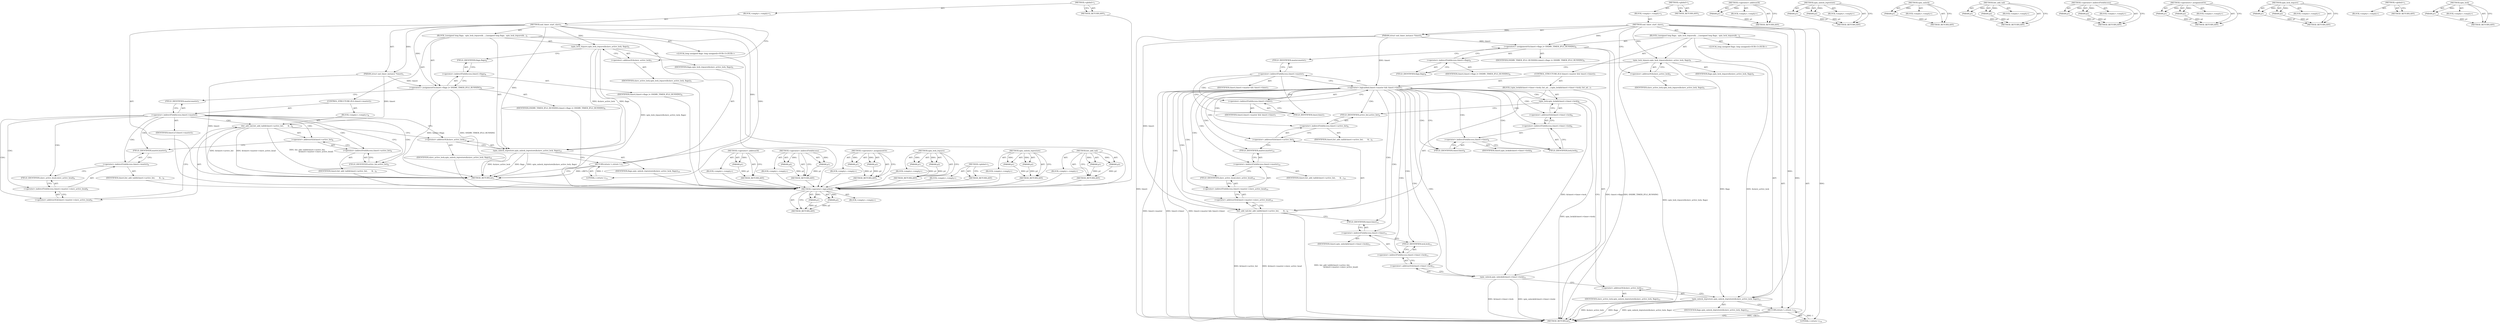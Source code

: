 digraph "spin_lock" {
vulnerable_83 [label=<(METHOD,list_add_tail)>];
vulnerable_84 [label=<(PARAM,p1)>];
vulnerable_85 [label=<(PARAM,p2)>];
vulnerable_86 [label=<(BLOCK,&lt;empty&gt;,&lt;empty&gt;)>];
vulnerable_87 [label=<(METHOD_RETURN,ANY)>];
vulnerable_6 [label=<(METHOD,&lt;global&gt;)<SUB>1</SUB>>];
vulnerable_7 [label=<(BLOCK,&lt;empty&gt;,&lt;empty&gt;)<SUB>1</SUB>>];
vulnerable_8 [label=<(METHOD,snd_timer_start_slave)<SUB>1</SUB>>];
vulnerable_9 [label=<(PARAM,struct snd_timer_instance *timeri)<SUB>1</SUB>>];
vulnerable_10 [label=<(BLOCK,{
	unsigned long flags;
 
 	spin_lock_irqsave(&amp;...,{
	unsigned long flags;
 
 	spin_lock_irqsave(&amp;...)<SUB>2</SUB>>];
vulnerable_11 [label="<(LOCAL,long unsigned flags: long unsigned)<SUB>3</SUB>>"];
vulnerable_12 [label=<(spin_lock_irqsave,spin_lock_irqsave(&amp;slave_active_lock, flags))<SUB>5</SUB>>];
vulnerable_13 [label=<(&lt;operator&gt;.addressOf,&amp;slave_active_lock)<SUB>5</SUB>>];
vulnerable_14 [label=<(IDENTIFIER,slave_active_lock,spin_lock_irqsave(&amp;slave_active_lock, flags))<SUB>5</SUB>>];
vulnerable_15 [label=<(IDENTIFIER,flags,spin_lock_irqsave(&amp;slave_active_lock, flags))<SUB>5</SUB>>];
vulnerable_16 [label=<(&lt;operators&gt;.assignmentOr,timeri-&gt;flags |= SNDRV_TIMER_IFLG_RUNNING)<SUB>6</SUB>>];
vulnerable_17 [label=<(&lt;operator&gt;.indirectFieldAccess,timeri-&gt;flags)<SUB>6</SUB>>];
vulnerable_18 [label=<(IDENTIFIER,timeri,timeri-&gt;flags |= SNDRV_TIMER_IFLG_RUNNING)<SUB>6</SUB>>];
vulnerable_19 [label=<(FIELD_IDENTIFIER,flags,flags)<SUB>6</SUB>>];
vulnerable_20 [label=<(IDENTIFIER,SNDRV_TIMER_IFLG_RUNNING,timeri-&gt;flags |= SNDRV_TIMER_IFLG_RUNNING)<SUB>6</SUB>>];
vulnerable_21 [label=<(CONTROL_STRUCTURE,IF,if (timeri-&gt;master))<SUB>7</SUB>>];
vulnerable_22 [label=<(&lt;operator&gt;.indirectFieldAccess,timeri-&gt;master)<SUB>7</SUB>>];
vulnerable_23 [label=<(IDENTIFIER,timeri,if (timeri-&gt;master))<SUB>7</SUB>>];
vulnerable_24 [label=<(FIELD_IDENTIFIER,master,master)<SUB>7</SUB>>];
vulnerable_25 [label=<(BLOCK,&lt;empty&gt;,&lt;empty&gt;)<SUB>8</SUB>>];
vulnerable_26 [label=<(list_add_tail,list_add_tail(&amp;timeri-&gt;active_list,
 			      &amp;...)<SUB>8</SUB>>];
vulnerable_27 [label=<(&lt;operator&gt;.addressOf,&amp;timeri-&gt;active_list)<SUB>8</SUB>>];
vulnerable_28 [label=<(&lt;operator&gt;.indirectFieldAccess,timeri-&gt;active_list)<SUB>8</SUB>>];
vulnerable_29 [label=<(IDENTIFIER,timeri,list_add_tail(&amp;timeri-&gt;active_list,
 			      &amp;...)<SUB>8</SUB>>];
vulnerable_30 [label=<(FIELD_IDENTIFIER,active_list,active_list)<SUB>8</SUB>>];
vulnerable_31 [label=<(&lt;operator&gt;.addressOf,&amp;timeri-&gt;master-&gt;slave_active_head)<SUB>9</SUB>>];
vulnerable_32 [label=<(&lt;operator&gt;.indirectFieldAccess,timeri-&gt;master-&gt;slave_active_head)<SUB>9</SUB>>];
vulnerable_33 [label=<(&lt;operator&gt;.indirectFieldAccess,timeri-&gt;master)<SUB>9</SUB>>];
vulnerable_34 [label=<(IDENTIFIER,timeri,list_add_tail(&amp;timeri-&gt;active_list,
 			      &amp;...)<SUB>9</SUB>>];
vulnerable_35 [label=<(FIELD_IDENTIFIER,master,master)<SUB>9</SUB>>];
vulnerable_36 [label=<(FIELD_IDENTIFIER,slave_active_head,slave_active_head)<SUB>9</SUB>>];
vulnerable_37 [label=<(spin_unlock_irqrestore,spin_unlock_irqrestore(&amp;slave_active_lock, flags))<SUB>10</SUB>>];
vulnerable_38 [label=<(&lt;operator&gt;.addressOf,&amp;slave_active_lock)<SUB>10</SUB>>];
vulnerable_39 [label=<(IDENTIFIER,slave_active_lock,spin_unlock_irqrestore(&amp;slave_active_lock, flags))<SUB>10</SUB>>];
vulnerable_40 [label=<(IDENTIFIER,flags,spin_unlock_irqrestore(&amp;slave_active_lock, flags))<SUB>10</SUB>>];
vulnerable_41 [label=<(RETURN,return 1;,return 1;)<SUB>11</SUB>>];
vulnerable_42 [label=<(LITERAL,1,return 1;)<SUB>11</SUB>>];
vulnerable_43 [label=<(METHOD_RETURN,int)<SUB>1</SUB>>];
vulnerable_45 [label=<(METHOD_RETURN,ANY)<SUB>1</SUB>>];
vulnerable_69 [label=<(METHOD,&lt;operator&gt;.addressOf)>];
vulnerable_70 [label=<(PARAM,p1)>];
vulnerable_71 [label=<(BLOCK,&lt;empty&gt;,&lt;empty&gt;)>];
vulnerable_72 [label=<(METHOD_RETURN,ANY)>];
vulnerable_78 [label=<(METHOD,&lt;operator&gt;.indirectFieldAccess)>];
vulnerable_79 [label=<(PARAM,p1)>];
vulnerable_80 [label=<(PARAM,p2)>];
vulnerable_81 [label=<(BLOCK,&lt;empty&gt;,&lt;empty&gt;)>];
vulnerable_82 [label=<(METHOD_RETURN,ANY)>];
vulnerable_73 [label=<(METHOD,&lt;operators&gt;.assignmentOr)>];
vulnerable_74 [label=<(PARAM,p1)>];
vulnerable_75 [label=<(PARAM,p2)>];
vulnerable_76 [label=<(BLOCK,&lt;empty&gt;,&lt;empty&gt;)>];
vulnerable_77 [label=<(METHOD_RETURN,ANY)>];
vulnerable_64 [label=<(METHOD,spin_lock_irqsave)>];
vulnerable_65 [label=<(PARAM,p1)>];
vulnerable_66 [label=<(PARAM,p2)>];
vulnerable_67 [label=<(BLOCK,&lt;empty&gt;,&lt;empty&gt;)>];
vulnerable_68 [label=<(METHOD_RETURN,ANY)>];
vulnerable_58 [label=<(METHOD,&lt;global&gt;)<SUB>1</SUB>>];
vulnerable_59 [label=<(BLOCK,&lt;empty&gt;,&lt;empty&gt;)>];
vulnerable_60 [label=<(METHOD_RETURN,ANY)>];
vulnerable_88 [label=<(METHOD,spin_unlock_irqrestore)>];
vulnerable_89 [label=<(PARAM,p1)>];
vulnerable_90 [label=<(PARAM,p2)>];
vulnerable_91 [label=<(BLOCK,&lt;empty&gt;,&lt;empty&gt;)>];
vulnerable_92 [label=<(METHOD_RETURN,ANY)>];
fixed_101 [label=<(METHOD,&lt;operator&gt;.logicalAnd)>];
fixed_102 [label=<(PARAM,p1)>];
fixed_103 [label=<(PARAM,p2)>];
fixed_104 [label=<(BLOCK,&lt;empty&gt;,&lt;empty&gt;)>];
fixed_105 [label=<(METHOD_RETURN,ANY)>];
fixed_6 [label=<(METHOD,&lt;global&gt;)<SUB>1</SUB>>];
fixed_7 [label=<(BLOCK,&lt;empty&gt;,&lt;empty&gt;)<SUB>1</SUB>>];
fixed_8 [label=<(METHOD,snd_timer_start_slave)<SUB>1</SUB>>];
fixed_9 [label=<(PARAM,struct snd_timer_instance *timeri)<SUB>1</SUB>>];
fixed_10 [label=<(BLOCK,{
	unsigned long flags;
 
 	spin_lock_irqsave(&amp;...,{
	unsigned long flags;
 
 	spin_lock_irqsave(&amp;...)<SUB>2</SUB>>];
fixed_11 [label="<(LOCAL,long unsigned flags: long unsigned)<SUB>3</SUB>>"];
fixed_12 [label=<(spin_lock_irqsave,spin_lock_irqsave(&amp;slave_active_lock, flags))<SUB>5</SUB>>];
fixed_13 [label=<(&lt;operator&gt;.addressOf,&amp;slave_active_lock)<SUB>5</SUB>>];
fixed_14 [label=<(IDENTIFIER,slave_active_lock,spin_lock_irqsave(&amp;slave_active_lock, flags))<SUB>5</SUB>>];
fixed_15 [label=<(IDENTIFIER,flags,spin_lock_irqsave(&amp;slave_active_lock, flags))<SUB>5</SUB>>];
fixed_16 [label=<(&lt;operators&gt;.assignmentOr,timeri-&gt;flags |= SNDRV_TIMER_IFLG_RUNNING)<SUB>6</SUB>>];
fixed_17 [label=<(&lt;operator&gt;.indirectFieldAccess,timeri-&gt;flags)<SUB>6</SUB>>];
fixed_18 [label=<(IDENTIFIER,timeri,timeri-&gt;flags |= SNDRV_TIMER_IFLG_RUNNING)<SUB>6</SUB>>];
fixed_19 [label=<(FIELD_IDENTIFIER,flags,flags)<SUB>6</SUB>>];
fixed_20 [label=<(IDENTIFIER,SNDRV_TIMER_IFLG_RUNNING,timeri-&gt;flags |= SNDRV_TIMER_IFLG_RUNNING)<SUB>6</SUB>>];
fixed_21 [label=<(CONTROL_STRUCTURE,IF,if (timeri-&gt;master &amp;&amp; timeri-&gt;timer))<SUB>7</SUB>>];
fixed_22 [label=<(&lt;operator&gt;.logicalAnd,timeri-&gt;master &amp;&amp; timeri-&gt;timer)<SUB>7</SUB>>];
fixed_23 [label=<(&lt;operator&gt;.indirectFieldAccess,timeri-&gt;master)<SUB>7</SUB>>];
fixed_24 [label=<(IDENTIFIER,timeri,timeri-&gt;master &amp;&amp; timeri-&gt;timer)<SUB>7</SUB>>];
fixed_25 [label=<(FIELD_IDENTIFIER,master,master)<SUB>7</SUB>>];
fixed_26 [label=<(&lt;operator&gt;.indirectFieldAccess,timeri-&gt;timer)<SUB>7</SUB>>];
fixed_27 [label=<(IDENTIFIER,timeri,timeri-&gt;master &amp;&amp; timeri-&gt;timer)<SUB>7</SUB>>];
fixed_28 [label=<(FIELD_IDENTIFIER,timer,timer)<SUB>7</SUB>>];
fixed_29 [label=<(BLOCK,{
		spin_lock(&amp;timeri-&gt;timer-&gt;lock);
 		list_ad...,{
		spin_lock(&amp;timeri-&gt;timer-&gt;lock);
 		list_ad...)<SUB>7</SUB>>];
fixed_30 [label=<(spin_lock,spin_lock(&amp;timeri-&gt;timer-&gt;lock))<SUB>8</SUB>>];
fixed_31 [label=<(&lt;operator&gt;.addressOf,&amp;timeri-&gt;timer-&gt;lock)<SUB>8</SUB>>];
fixed_32 [label=<(&lt;operator&gt;.indirectFieldAccess,timeri-&gt;timer-&gt;lock)<SUB>8</SUB>>];
fixed_33 [label=<(&lt;operator&gt;.indirectFieldAccess,timeri-&gt;timer)<SUB>8</SUB>>];
fixed_34 [label=<(IDENTIFIER,timeri,spin_lock(&amp;timeri-&gt;timer-&gt;lock))<SUB>8</SUB>>];
fixed_35 [label=<(FIELD_IDENTIFIER,timer,timer)<SUB>8</SUB>>];
fixed_36 [label=<(FIELD_IDENTIFIER,lock,lock)<SUB>8</SUB>>];
fixed_37 [label=<(list_add_tail,list_add_tail(&amp;timeri-&gt;active_list,
 			      &amp;...)<SUB>9</SUB>>];
fixed_38 [label=<(&lt;operator&gt;.addressOf,&amp;timeri-&gt;active_list)<SUB>9</SUB>>];
fixed_39 [label=<(&lt;operator&gt;.indirectFieldAccess,timeri-&gt;active_list)<SUB>9</SUB>>];
fixed_40 [label=<(IDENTIFIER,timeri,list_add_tail(&amp;timeri-&gt;active_list,
 			      &amp;...)<SUB>9</SUB>>];
fixed_41 [label=<(FIELD_IDENTIFIER,active_list,active_list)<SUB>9</SUB>>];
fixed_42 [label=<(&lt;operator&gt;.addressOf,&amp;timeri-&gt;master-&gt;slave_active_head)<SUB>10</SUB>>];
fixed_43 [label=<(&lt;operator&gt;.indirectFieldAccess,timeri-&gt;master-&gt;slave_active_head)<SUB>10</SUB>>];
fixed_44 [label=<(&lt;operator&gt;.indirectFieldAccess,timeri-&gt;master)<SUB>10</SUB>>];
fixed_45 [label=<(IDENTIFIER,timeri,list_add_tail(&amp;timeri-&gt;active_list,
 			      &amp;...)<SUB>10</SUB>>];
fixed_46 [label=<(FIELD_IDENTIFIER,master,master)<SUB>10</SUB>>];
fixed_47 [label=<(FIELD_IDENTIFIER,slave_active_head,slave_active_head)<SUB>10</SUB>>];
fixed_48 [label=<(spin_unlock,spin_unlock(&amp;timeri-&gt;timer-&gt;lock))<SUB>11</SUB>>];
fixed_49 [label=<(&lt;operator&gt;.addressOf,&amp;timeri-&gt;timer-&gt;lock)<SUB>11</SUB>>];
fixed_50 [label=<(&lt;operator&gt;.indirectFieldAccess,timeri-&gt;timer-&gt;lock)<SUB>11</SUB>>];
fixed_51 [label=<(&lt;operator&gt;.indirectFieldAccess,timeri-&gt;timer)<SUB>11</SUB>>];
fixed_52 [label=<(IDENTIFIER,timeri,spin_unlock(&amp;timeri-&gt;timer-&gt;lock))<SUB>11</SUB>>];
fixed_53 [label=<(FIELD_IDENTIFIER,timer,timer)<SUB>11</SUB>>];
fixed_54 [label=<(FIELD_IDENTIFIER,lock,lock)<SUB>11</SUB>>];
fixed_55 [label=<(spin_unlock_irqrestore,spin_unlock_irqrestore(&amp;slave_active_lock, flags))<SUB>13</SUB>>];
fixed_56 [label=<(&lt;operator&gt;.addressOf,&amp;slave_active_lock)<SUB>13</SUB>>];
fixed_57 [label=<(IDENTIFIER,slave_active_lock,spin_unlock_irqrestore(&amp;slave_active_lock, flags))<SUB>13</SUB>>];
fixed_58 [label=<(IDENTIFIER,flags,spin_unlock_irqrestore(&amp;slave_active_lock, flags))<SUB>13</SUB>>];
fixed_59 [label=<(RETURN,return 1;,return 1;)<SUB>14</SUB>>];
fixed_60 [label=<(LITERAL,1,return 1;)<SUB>14</SUB>>];
fixed_61 [label=<(METHOD_RETURN,int)<SUB>1</SUB>>];
fixed_63 [label=<(METHOD_RETURN,ANY)<SUB>1</SUB>>];
fixed_87 [label=<(METHOD,&lt;operator&gt;.addressOf)>];
fixed_88 [label=<(PARAM,p1)>];
fixed_89 [label=<(BLOCK,&lt;empty&gt;,&lt;empty&gt;)>];
fixed_90 [label=<(METHOD_RETURN,ANY)>];
fixed_119 [label=<(METHOD,spin_unlock_irqrestore)>];
fixed_120 [label=<(PARAM,p1)>];
fixed_121 [label=<(PARAM,p2)>];
fixed_122 [label=<(BLOCK,&lt;empty&gt;,&lt;empty&gt;)>];
fixed_123 [label=<(METHOD_RETURN,ANY)>];
fixed_115 [label=<(METHOD,spin_unlock)>];
fixed_116 [label=<(PARAM,p1)>];
fixed_117 [label=<(BLOCK,&lt;empty&gt;,&lt;empty&gt;)>];
fixed_118 [label=<(METHOD_RETURN,ANY)>];
fixed_110 [label=<(METHOD,list_add_tail)>];
fixed_111 [label=<(PARAM,p1)>];
fixed_112 [label=<(PARAM,p2)>];
fixed_113 [label=<(BLOCK,&lt;empty&gt;,&lt;empty&gt;)>];
fixed_114 [label=<(METHOD_RETURN,ANY)>];
fixed_96 [label=<(METHOD,&lt;operator&gt;.indirectFieldAccess)>];
fixed_97 [label=<(PARAM,p1)>];
fixed_98 [label=<(PARAM,p2)>];
fixed_99 [label=<(BLOCK,&lt;empty&gt;,&lt;empty&gt;)>];
fixed_100 [label=<(METHOD_RETURN,ANY)>];
fixed_91 [label=<(METHOD,&lt;operators&gt;.assignmentOr)>];
fixed_92 [label=<(PARAM,p1)>];
fixed_93 [label=<(PARAM,p2)>];
fixed_94 [label=<(BLOCK,&lt;empty&gt;,&lt;empty&gt;)>];
fixed_95 [label=<(METHOD_RETURN,ANY)>];
fixed_82 [label=<(METHOD,spin_lock_irqsave)>];
fixed_83 [label=<(PARAM,p1)>];
fixed_84 [label=<(PARAM,p2)>];
fixed_85 [label=<(BLOCK,&lt;empty&gt;,&lt;empty&gt;)>];
fixed_86 [label=<(METHOD_RETURN,ANY)>];
fixed_76 [label=<(METHOD,&lt;global&gt;)<SUB>1</SUB>>];
fixed_77 [label=<(BLOCK,&lt;empty&gt;,&lt;empty&gt;)>];
fixed_78 [label=<(METHOD_RETURN,ANY)>];
fixed_106 [label=<(METHOD,spin_lock)>];
fixed_107 [label=<(PARAM,p1)>];
fixed_108 [label=<(BLOCK,&lt;empty&gt;,&lt;empty&gt;)>];
fixed_109 [label=<(METHOD_RETURN,ANY)>];
vulnerable_83 -> vulnerable_84  [key=0, label="AST: "];
vulnerable_83 -> vulnerable_84  [key=1, label="DDG: "];
vulnerable_83 -> vulnerable_86  [key=0, label="AST: "];
vulnerable_83 -> vulnerable_85  [key=0, label="AST: "];
vulnerable_83 -> vulnerable_85  [key=1, label="DDG: "];
vulnerable_83 -> vulnerable_87  [key=0, label="AST: "];
vulnerable_83 -> vulnerable_87  [key=1, label="CFG: "];
vulnerable_84 -> vulnerable_87  [key=0, label="DDG: p1"];
vulnerable_85 -> vulnerable_87  [key=0, label="DDG: p2"];
vulnerable_86 -> fixed_101  [key=0];
vulnerable_87 -> fixed_101  [key=0];
vulnerable_6 -> vulnerable_7  [key=0, label="AST: "];
vulnerable_6 -> vulnerable_45  [key=0, label="AST: "];
vulnerable_6 -> vulnerable_45  [key=1, label="CFG: "];
vulnerable_7 -> vulnerable_8  [key=0, label="AST: "];
vulnerable_8 -> vulnerable_9  [key=0, label="AST: "];
vulnerable_8 -> vulnerable_9  [key=1, label="DDG: "];
vulnerable_8 -> vulnerable_10  [key=0, label="AST: "];
vulnerable_8 -> vulnerable_43  [key=0, label="AST: "];
vulnerable_8 -> vulnerable_13  [key=0, label="CFG: "];
vulnerable_8 -> vulnerable_16  [key=0, label="DDG: "];
vulnerable_8 -> vulnerable_41  [key=0, label="DDG: "];
vulnerable_8 -> vulnerable_12  [key=0, label="DDG: "];
vulnerable_8 -> vulnerable_37  [key=0, label="DDG: "];
vulnerable_8 -> vulnerable_42  [key=0, label="DDG: "];
vulnerable_9 -> vulnerable_43  [key=0, label="DDG: timeri"];
vulnerable_9 -> vulnerable_16  [key=0, label="DDG: timeri"];
vulnerable_9 -> vulnerable_26  [key=0, label="DDG: timeri"];
vulnerable_10 -> vulnerable_11  [key=0, label="AST: "];
vulnerable_10 -> vulnerable_12  [key=0, label="AST: "];
vulnerable_10 -> vulnerable_16  [key=0, label="AST: "];
vulnerable_10 -> vulnerable_21  [key=0, label="AST: "];
vulnerable_10 -> vulnerable_37  [key=0, label="AST: "];
vulnerable_10 -> vulnerable_41  [key=0, label="AST: "];
vulnerable_11 -> fixed_101  [key=0];
vulnerable_12 -> vulnerable_13  [key=0, label="AST: "];
vulnerable_12 -> vulnerable_15  [key=0, label="AST: "];
vulnerable_12 -> vulnerable_19  [key=0, label="CFG: "];
vulnerable_12 -> vulnerable_43  [key=0, label="DDG: spin_lock_irqsave(&amp;slave_active_lock, flags)"];
vulnerable_12 -> vulnerable_37  [key=0, label="DDG: &amp;slave_active_lock"];
vulnerable_12 -> vulnerable_37  [key=1, label="DDG: flags"];
vulnerable_13 -> vulnerable_14  [key=0, label="AST: "];
vulnerable_13 -> vulnerable_12  [key=0, label="CFG: "];
vulnerable_14 -> fixed_101  [key=0];
vulnerable_15 -> fixed_101  [key=0];
vulnerable_16 -> vulnerable_17  [key=0, label="AST: "];
vulnerable_16 -> vulnerable_20  [key=0, label="AST: "];
vulnerable_16 -> vulnerable_24  [key=0, label="CFG: "];
vulnerable_16 -> vulnerable_43  [key=0, label="DDG: timeri-&gt;flags"];
vulnerable_16 -> vulnerable_43  [key=1, label="DDG: SNDRV_TIMER_IFLG_RUNNING"];
vulnerable_17 -> vulnerable_18  [key=0, label="AST: "];
vulnerable_17 -> vulnerable_19  [key=0, label="AST: "];
vulnerable_17 -> vulnerable_16  [key=0, label="CFG: "];
vulnerable_18 -> fixed_101  [key=0];
vulnerable_19 -> vulnerable_17  [key=0, label="CFG: "];
vulnerable_20 -> fixed_101  [key=0];
vulnerable_21 -> vulnerable_22  [key=0, label="AST: "];
vulnerable_21 -> vulnerable_25  [key=0, label="AST: "];
vulnerable_22 -> vulnerable_23  [key=0, label="AST: "];
vulnerable_22 -> vulnerable_24  [key=0, label="AST: "];
vulnerable_22 -> vulnerable_30  [key=0, label="CFG: "];
vulnerable_22 -> vulnerable_30  [key=1, label="CDG: "];
vulnerable_22 -> vulnerable_38  [key=0, label="CFG: "];
vulnerable_22 -> vulnerable_32  [key=0, label="CDG: "];
vulnerable_22 -> vulnerable_33  [key=0, label="CDG: "];
vulnerable_22 -> vulnerable_26  [key=0, label="CDG: "];
vulnerable_22 -> vulnerable_28  [key=0, label="CDG: "];
vulnerable_22 -> vulnerable_36  [key=0, label="CDG: "];
vulnerable_22 -> vulnerable_35  [key=0, label="CDG: "];
vulnerable_22 -> vulnerable_27  [key=0, label="CDG: "];
vulnerable_22 -> vulnerable_31  [key=0, label="CDG: "];
vulnerable_23 -> fixed_101  [key=0];
vulnerable_24 -> vulnerable_22  [key=0, label="CFG: "];
vulnerable_25 -> vulnerable_26  [key=0, label="AST: "];
vulnerable_26 -> vulnerable_27  [key=0, label="AST: "];
vulnerable_26 -> vulnerable_31  [key=0, label="AST: "];
vulnerable_26 -> vulnerable_38  [key=0, label="CFG: "];
vulnerable_26 -> vulnerable_43  [key=0, label="DDG: &amp;timeri-&gt;active_list"];
vulnerable_26 -> vulnerable_43  [key=1, label="DDG: &amp;timeri-&gt;master-&gt;slave_active_head"];
vulnerable_26 -> vulnerable_43  [key=2, label="DDG: list_add_tail(&amp;timeri-&gt;active_list,
 			      &amp;timeri-&gt;master-&gt;slave_active_head)"];
vulnerable_27 -> vulnerable_28  [key=0, label="AST: "];
vulnerable_27 -> vulnerable_35  [key=0, label="CFG: "];
vulnerable_28 -> vulnerable_29  [key=0, label="AST: "];
vulnerable_28 -> vulnerable_30  [key=0, label="AST: "];
vulnerable_28 -> vulnerable_27  [key=0, label="CFG: "];
vulnerable_29 -> fixed_101  [key=0];
vulnerable_30 -> vulnerable_28  [key=0, label="CFG: "];
vulnerable_31 -> vulnerable_32  [key=0, label="AST: "];
vulnerable_31 -> vulnerable_26  [key=0, label="CFG: "];
vulnerable_32 -> vulnerable_33  [key=0, label="AST: "];
vulnerable_32 -> vulnerable_36  [key=0, label="AST: "];
vulnerable_32 -> vulnerable_31  [key=0, label="CFG: "];
vulnerable_33 -> vulnerable_34  [key=0, label="AST: "];
vulnerable_33 -> vulnerable_35  [key=0, label="AST: "];
vulnerable_33 -> vulnerable_36  [key=0, label="CFG: "];
vulnerable_34 -> fixed_101  [key=0];
vulnerable_35 -> vulnerable_33  [key=0, label="CFG: "];
vulnerable_36 -> vulnerable_32  [key=0, label="CFG: "];
vulnerable_37 -> vulnerable_38  [key=0, label="AST: "];
vulnerable_37 -> vulnerable_40  [key=0, label="AST: "];
vulnerable_37 -> vulnerable_41  [key=0, label="CFG: "];
vulnerable_37 -> vulnerable_43  [key=0, label="DDG: &amp;slave_active_lock"];
vulnerable_37 -> vulnerable_43  [key=1, label="DDG: flags"];
vulnerable_37 -> vulnerable_43  [key=2, label="DDG: spin_unlock_irqrestore(&amp;slave_active_lock, flags)"];
vulnerable_38 -> vulnerable_39  [key=0, label="AST: "];
vulnerable_38 -> vulnerable_37  [key=0, label="CFG: "];
vulnerable_39 -> fixed_101  [key=0];
vulnerable_40 -> fixed_101  [key=0];
vulnerable_41 -> vulnerable_42  [key=0, label="AST: "];
vulnerable_41 -> vulnerable_43  [key=0, label="CFG: "];
vulnerable_41 -> vulnerable_43  [key=1, label="DDG: &lt;RET&gt;"];
vulnerable_42 -> vulnerable_41  [key=0, label="DDG: 1"];
vulnerable_43 -> fixed_101  [key=0];
vulnerable_45 -> fixed_101  [key=0];
vulnerable_69 -> vulnerable_70  [key=0, label="AST: "];
vulnerable_69 -> vulnerable_70  [key=1, label="DDG: "];
vulnerable_69 -> vulnerable_71  [key=0, label="AST: "];
vulnerable_69 -> vulnerable_72  [key=0, label="AST: "];
vulnerable_69 -> vulnerable_72  [key=1, label="CFG: "];
vulnerable_70 -> vulnerable_72  [key=0, label="DDG: p1"];
vulnerable_71 -> fixed_101  [key=0];
vulnerable_72 -> fixed_101  [key=0];
vulnerable_78 -> vulnerable_79  [key=0, label="AST: "];
vulnerable_78 -> vulnerable_79  [key=1, label="DDG: "];
vulnerable_78 -> vulnerable_81  [key=0, label="AST: "];
vulnerable_78 -> vulnerable_80  [key=0, label="AST: "];
vulnerable_78 -> vulnerable_80  [key=1, label="DDG: "];
vulnerable_78 -> vulnerable_82  [key=0, label="AST: "];
vulnerable_78 -> vulnerable_82  [key=1, label="CFG: "];
vulnerable_79 -> vulnerable_82  [key=0, label="DDG: p1"];
vulnerable_80 -> vulnerable_82  [key=0, label="DDG: p2"];
vulnerable_81 -> fixed_101  [key=0];
vulnerable_82 -> fixed_101  [key=0];
vulnerable_73 -> vulnerable_74  [key=0, label="AST: "];
vulnerable_73 -> vulnerable_74  [key=1, label="DDG: "];
vulnerable_73 -> vulnerable_76  [key=0, label="AST: "];
vulnerable_73 -> vulnerable_75  [key=0, label="AST: "];
vulnerable_73 -> vulnerable_75  [key=1, label="DDG: "];
vulnerable_73 -> vulnerable_77  [key=0, label="AST: "];
vulnerable_73 -> vulnerable_77  [key=1, label="CFG: "];
vulnerable_74 -> vulnerable_77  [key=0, label="DDG: p1"];
vulnerable_75 -> vulnerable_77  [key=0, label="DDG: p2"];
vulnerable_76 -> fixed_101  [key=0];
vulnerable_77 -> fixed_101  [key=0];
vulnerable_64 -> vulnerable_65  [key=0, label="AST: "];
vulnerable_64 -> vulnerable_65  [key=1, label="DDG: "];
vulnerable_64 -> vulnerable_67  [key=0, label="AST: "];
vulnerable_64 -> vulnerable_66  [key=0, label="AST: "];
vulnerable_64 -> vulnerable_66  [key=1, label="DDG: "];
vulnerable_64 -> vulnerable_68  [key=0, label="AST: "];
vulnerable_64 -> vulnerable_68  [key=1, label="CFG: "];
vulnerable_65 -> vulnerable_68  [key=0, label="DDG: p1"];
vulnerable_66 -> vulnerable_68  [key=0, label="DDG: p2"];
vulnerable_67 -> fixed_101  [key=0];
vulnerable_68 -> fixed_101  [key=0];
vulnerable_58 -> vulnerable_59  [key=0, label="AST: "];
vulnerable_58 -> vulnerable_60  [key=0, label="AST: "];
vulnerable_58 -> vulnerable_60  [key=1, label="CFG: "];
vulnerable_59 -> fixed_101  [key=0];
vulnerable_60 -> fixed_101  [key=0];
vulnerable_88 -> vulnerable_89  [key=0, label="AST: "];
vulnerable_88 -> vulnerable_89  [key=1, label="DDG: "];
vulnerable_88 -> vulnerable_91  [key=0, label="AST: "];
vulnerable_88 -> vulnerable_90  [key=0, label="AST: "];
vulnerable_88 -> vulnerable_90  [key=1, label="DDG: "];
vulnerable_88 -> vulnerable_92  [key=0, label="AST: "];
vulnerable_88 -> vulnerable_92  [key=1, label="CFG: "];
vulnerable_89 -> vulnerable_92  [key=0, label="DDG: p1"];
vulnerable_90 -> vulnerable_92  [key=0, label="DDG: p2"];
vulnerable_91 -> fixed_101  [key=0];
vulnerable_92 -> fixed_101  [key=0];
fixed_101 -> fixed_102  [key=0, label="AST: "];
fixed_101 -> fixed_102  [key=1, label="DDG: "];
fixed_101 -> fixed_104  [key=0, label="AST: "];
fixed_101 -> fixed_103  [key=0, label="AST: "];
fixed_101 -> fixed_103  [key=1, label="DDG: "];
fixed_101 -> fixed_105  [key=0, label="AST: "];
fixed_101 -> fixed_105  [key=1, label="CFG: "];
fixed_102 -> fixed_105  [key=0, label="DDG: p1"];
fixed_103 -> fixed_105  [key=0, label="DDG: p2"];
fixed_6 -> fixed_7  [key=0, label="AST: "];
fixed_6 -> fixed_63  [key=0, label="AST: "];
fixed_6 -> fixed_63  [key=1, label="CFG: "];
fixed_7 -> fixed_8  [key=0, label="AST: "];
fixed_8 -> fixed_9  [key=0, label="AST: "];
fixed_8 -> fixed_9  [key=1, label="DDG: "];
fixed_8 -> fixed_10  [key=0, label="AST: "];
fixed_8 -> fixed_61  [key=0, label="AST: "];
fixed_8 -> fixed_13  [key=0, label="CFG: "];
fixed_8 -> fixed_16  [key=0, label="DDG: "];
fixed_8 -> fixed_59  [key=0, label="DDG: "];
fixed_8 -> fixed_12  [key=0, label="DDG: "];
fixed_8 -> fixed_55  [key=0, label="DDG: "];
fixed_8 -> fixed_60  [key=0, label="DDG: "];
fixed_9 -> fixed_61  [key=0, label="DDG: timeri"];
fixed_9 -> fixed_16  [key=0, label="DDG: timeri"];
fixed_9 -> fixed_22  [key=0, label="DDG: timeri"];
fixed_9 -> fixed_37  [key=0, label="DDG: timeri"];
fixed_10 -> fixed_11  [key=0, label="AST: "];
fixed_10 -> fixed_12  [key=0, label="AST: "];
fixed_10 -> fixed_16  [key=0, label="AST: "];
fixed_10 -> fixed_21  [key=0, label="AST: "];
fixed_10 -> fixed_55  [key=0, label="AST: "];
fixed_10 -> fixed_59  [key=0, label="AST: "];
fixed_12 -> fixed_13  [key=0, label="AST: "];
fixed_12 -> fixed_15  [key=0, label="AST: "];
fixed_12 -> fixed_19  [key=0, label="CFG: "];
fixed_12 -> fixed_61  [key=0, label="DDG: spin_lock_irqsave(&amp;slave_active_lock, flags)"];
fixed_12 -> fixed_55  [key=0, label="DDG: &amp;slave_active_lock"];
fixed_12 -> fixed_55  [key=1, label="DDG: flags"];
fixed_13 -> fixed_14  [key=0, label="AST: "];
fixed_13 -> fixed_12  [key=0, label="CFG: "];
fixed_16 -> fixed_17  [key=0, label="AST: "];
fixed_16 -> fixed_20  [key=0, label="AST: "];
fixed_16 -> fixed_25  [key=0, label="CFG: "];
fixed_16 -> fixed_61  [key=0, label="DDG: timeri-&gt;flags"];
fixed_16 -> fixed_61  [key=1, label="DDG: SNDRV_TIMER_IFLG_RUNNING"];
fixed_17 -> fixed_18  [key=0, label="AST: "];
fixed_17 -> fixed_19  [key=0, label="AST: "];
fixed_17 -> fixed_16  [key=0, label="CFG: "];
fixed_19 -> fixed_17  [key=0, label="CFG: "];
fixed_21 -> fixed_22  [key=0, label="AST: "];
fixed_21 -> fixed_29  [key=0, label="AST: "];
fixed_22 -> fixed_23  [key=0, label="AST: "];
fixed_22 -> fixed_26  [key=0, label="AST: "];
fixed_22 -> fixed_35  [key=0, label="CFG: "];
fixed_22 -> fixed_35  [key=1, label="CDG: "];
fixed_22 -> fixed_56  [key=0, label="CFG: "];
fixed_22 -> fixed_61  [key=0, label="DDG: timeri-&gt;master"];
fixed_22 -> fixed_61  [key=1, label="DDG: timeri-&gt;timer"];
fixed_22 -> fixed_61  [key=2, label="DDG: timeri-&gt;master &amp;&amp; timeri-&gt;timer"];
fixed_22 -> fixed_47  [key=0, label="CDG: "];
fixed_22 -> fixed_30  [key=0, label="CDG: "];
fixed_22 -> fixed_48  [key=0, label="CDG: "];
fixed_22 -> fixed_32  [key=0, label="CDG: "];
fixed_22 -> fixed_49  [key=0, label="CDG: "];
fixed_22 -> fixed_33  [key=0, label="CDG: "];
fixed_22 -> fixed_42  [key=0, label="CDG: "];
fixed_22 -> fixed_51  [key=0, label="CDG: "];
fixed_22 -> fixed_36  [key=0, label="CDG: "];
fixed_22 -> fixed_37  [key=0, label="CDG: "];
fixed_22 -> fixed_46  [key=0, label="CDG: "];
fixed_22 -> fixed_53  [key=0, label="CDG: "];
fixed_22 -> fixed_38  [key=0, label="CDG: "];
fixed_22 -> fixed_41  [key=0, label="CDG: "];
fixed_22 -> fixed_50  [key=0, label="CDG: "];
fixed_22 -> fixed_44  [key=0, label="CDG: "];
fixed_22 -> fixed_54  [key=0, label="CDG: "];
fixed_22 -> fixed_39  [key=0, label="CDG: "];
fixed_22 -> fixed_31  [key=0, label="CDG: "];
fixed_22 -> fixed_43  [key=0, label="CDG: "];
fixed_23 -> fixed_24  [key=0, label="AST: "];
fixed_23 -> fixed_25  [key=0, label="AST: "];
fixed_23 -> fixed_22  [key=0, label="CFG: "];
fixed_23 -> fixed_28  [key=0, label="CFG: "];
fixed_23 -> fixed_28  [key=1, label="CDG: "];
fixed_23 -> fixed_26  [key=0, label="CDG: "];
fixed_25 -> fixed_23  [key=0, label="CFG: "];
fixed_26 -> fixed_27  [key=0, label="AST: "];
fixed_26 -> fixed_28  [key=0, label="AST: "];
fixed_26 -> fixed_22  [key=0, label="CFG: "];
fixed_28 -> fixed_26  [key=0, label="CFG: "];
fixed_29 -> fixed_30  [key=0, label="AST: "];
fixed_29 -> fixed_37  [key=0, label="AST: "];
fixed_29 -> fixed_48  [key=0, label="AST: "];
fixed_30 -> fixed_31  [key=0, label="AST: "];
fixed_30 -> fixed_41  [key=0, label="CFG: "];
fixed_30 -> fixed_61  [key=0, label="DDG: spin_lock(&amp;timeri-&gt;timer-&gt;lock)"];
fixed_30 -> fixed_48  [key=0, label="DDG: &amp;timeri-&gt;timer-&gt;lock"];
fixed_31 -> fixed_32  [key=0, label="AST: "];
fixed_31 -> fixed_30  [key=0, label="CFG: "];
fixed_32 -> fixed_33  [key=0, label="AST: "];
fixed_32 -> fixed_36  [key=0, label="AST: "];
fixed_32 -> fixed_31  [key=0, label="CFG: "];
fixed_33 -> fixed_34  [key=0, label="AST: "];
fixed_33 -> fixed_35  [key=0, label="AST: "];
fixed_33 -> fixed_36  [key=0, label="CFG: "];
fixed_35 -> fixed_33  [key=0, label="CFG: "];
fixed_36 -> fixed_32  [key=0, label="CFG: "];
fixed_37 -> fixed_38  [key=0, label="AST: "];
fixed_37 -> fixed_42  [key=0, label="AST: "];
fixed_37 -> fixed_53  [key=0, label="CFG: "];
fixed_37 -> fixed_61  [key=0, label="DDG: &amp;timeri-&gt;active_list"];
fixed_37 -> fixed_61  [key=1, label="DDG: &amp;timeri-&gt;master-&gt;slave_active_head"];
fixed_37 -> fixed_61  [key=2, label="DDG: list_add_tail(&amp;timeri-&gt;active_list,
 			      &amp;timeri-&gt;master-&gt;slave_active_head)"];
fixed_38 -> fixed_39  [key=0, label="AST: "];
fixed_38 -> fixed_46  [key=0, label="CFG: "];
fixed_39 -> fixed_40  [key=0, label="AST: "];
fixed_39 -> fixed_41  [key=0, label="AST: "];
fixed_39 -> fixed_38  [key=0, label="CFG: "];
fixed_41 -> fixed_39  [key=0, label="CFG: "];
fixed_42 -> fixed_43  [key=0, label="AST: "];
fixed_42 -> fixed_37  [key=0, label="CFG: "];
fixed_43 -> fixed_44  [key=0, label="AST: "];
fixed_43 -> fixed_47  [key=0, label="AST: "];
fixed_43 -> fixed_42  [key=0, label="CFG: "];
fixed_44 -> fixed_45  [key=0, label="AST: "];
fixed_44 -> fixed_46  [key=0, label="AST: "];
fixed_44 -> fixed_47  [key=0, label="CFG: "];
fixed_46 -> fixed_44  [key=0, label="CFG: "];
fixed_47 -> fixed_43  [key=0, label="CFG: "];
fixed_48 -> fixed_49  [key=0, label="AST: "];
fixed_48 -> fixed_56  [key=0, label="CFG: "];
fixed_48 -> fixed_61  [key=0, label="DDG: &amp;timeri-&gt;timer-&gt;lock"];
fixed_48 -> fixed_61  [key=1, label="DDG: spin_unlock(&amp;timeri-&gt;timer-&gt;lock)"];
fixed_49 -> fixed_50  [key=0, label="AST: "];
fixed_49 -> fixed_48  [key=0, label="CFG: "];
fixed_50 -> fixed_51  [key=0, label="AST: "];
fixed_50 -> fixed_54  [key=0, label="AST: "];
fixed_50 -> fixed_49  [key=0, label="CFG: "];
fixed_51 -> fixed_52  [key=0, label="AST: "];
fixed_51 -> fixed_53  [key=0, label="AST: "];
fixed_51 -> fixed_54  [key=0, label="CFG: "];
fixed_53 -> fixed_51  [key=0, label="CFG: "];
fixed_54 -> fixed_50  [key=0, label="CFG: "];
fixed_55 -> fixed_56  [key=0, label="AST: "];
fixed_55 -> fixed_58  [key=0, label="AST: "];
fixed_55 -> fixed_59  [key=0, label="CFG: "];
fixed_55 -> fixed_61  [key=0, label="DDG: &amp;slave_active_lock"];
fixed_55 -> fixed_61  [key=1, label="DDG: flags"];
fixed_55 -> fixed_61  [key=2, label="DDG: spin_unlock_irqrestore(&amp;slave_active_lock, flags)"];
fixed_56 -> fixed_57  [key=0, label="AST: "];
fixed_56 -> fixed_55  [key=0, label="CFG: "];
fixed_59 -> fixed_60  [key=0, label="AST: "];
fixed_59 -> fixed_61  [key=0, label="CFG: "];
fixed_59 -> fixed_61  [key=1, label="DDG: &lt;RET&gt;"];
fixed_60 -> fixed_59  [key=0, label="DDG: 1"];
fixed_87 -> fixed_88  [key=0, label="AST: "];
fixed_87 -> fixed_88  [key=1, label="DDG: "];
fixed_87 -> fixed_89  [key=0, label="AST: "];
fixed_87 -> fixed_90  [key=0, label="AST: "];
fixed_87 -> fixed_90  [key=1, label="CFG: "];
fixed_88 -> fixed_90  [key=0, label="DDG: p1"];
fixed_119 -> fixed_120  [key=0, label="AST: "];
fixed_119 -> fixed_120  [key=1, label="DDG: "];
fixed_119 -> fixed_122  [key=0, label="AST: "];
fixed_119 -> fixed_121  [key=0, label="AST: "];
fixed_119 -> fixed_121  [key=1, label="DDG: "];
fixed_119 -> fixed_123  [key=0, label="AST: "];
fixed_119 -> fixed_123  [key=1, label="CFG: "];
fixed_120 -> fixed_123  [key=0, label="DDG: p1"];
fixed_121 -> fixed_123  [key=0, label="DDG: p2"];
fixed_115 -> fixed_116  [key=0, label="AST: "];
fixed_115 -> fixed_116  [key=1, label="DDG: "];
fixed_115 -> fixed_117  [key=0, label="AST: "];
fixed_115 -> fixed_118  [key=0, label="AST: "];
fixed_115 -> fixed_118  [key=1, label="CFG: "];
fixed_116 -> fixed_118  [key=0, label="DDG: p1"];
fixed_110 -> fixed_111  [key=0, label="AST: "];
fixed_110 -> fixed_111  [key=1, label="DDG: "];
fixed_110 -> fixed_113  [key=0, label="AST: "];
fixed_110 -> fixed_112  [key=0, label="AST: "];
fixed_110 -> fixed_112  [key=1, label="DDG: "];
fixed_110 -> fixed_114  [key=0, label="AST: "];
fixed_110 -> fixed_114  [key=1, label="CFG: "];
fixed_111 -> fixed_114  [key=0, label="DDG: p1"];
fixed_112 -> fixed_114  [key=0, label="DDG: p2"];
fixed_96 -> fixed_97  [key=0, label="AST: "];
fixed_96 -> fixed_97  [key=1, label="DDG: "];
fixed_96 -> fixed_99  [key=0, label="AST: "];
fixed_96 -> fixed_98  [key=0, label="AST: "];
fixed_96 -> fixed_98  [key=1, label="DDG: "];
fixed_96 -> fixed_100  [key=0, label="AST: "];
fixed_96 -> fixed_100  [key=1, label="CFG: "];
fixed_97 -> fixed_100  [key=0, label="DDG: p1"];
fixed_98 -> fixed_100  [key=0, label="DDG: p2"];
fixed_91 -> fixed_92  [key=0, label="AST: "];
fixed_91 -> fixed_92  [key=1, label="DDG: "];
fixed_91 -> fixed_94  [key=0, label="AST: "];
fixed_91 -> fixed_93  [key=0, label="AST: "];
fixed_91 -> fixed_93  [key=1, label="DDG: "];
fixed_91 -> fixed_95  [key=0, label="AST: "];
fixed_91 -> fixed_95  [key=1, label="CFG: "];
fixed_92 -> fixed_95  [key=0, label="DDG: p1"];
fixed_93 -> fixed_95  [key=0, label="DDG: p2"];
fixed_82 -> fixed_83  [key=0, label="AST: "];
fixed_82 -> fixed_83  [key=1, label="DDG: "];
fixed_82 -> fixed_85  [key=0, label="AST: "];
fixed_82 -> fixed_84  [key=0, label="AST: "];
fixed_82 -> fixed_84  [key=1, label="DDG: "];
fixed_82 -> fixed_86  [key=0, label="AST: "];
fixed_82 -> fixed_86  [key=1, label="CFG: "];
fixed_83 -> fixed_86  [key=0, label="DDG: p1"];
fixed_84 -> fixed_86  [key=0, label="DDG: p2"];
fixed_76 -> fixed_77  [key=0, label="AST: "];
fixed_76 -> fixed_78  [key=0, label="AST: "];
fixed_76 -> fixed_78  [key=1, label="CFG: "];
fixed_106 -> fixed_107  [key=0, label="AST: "];
fixed_106 -> fixed_107  [key=1, label="DDG: "];
fixed_106 -> fixed_108  [key=0, label="AST: "];
fixed_106 -> fixed_109  [key=0, label="AST: "];
fixed_106 -> fixed_109  [key=1, label="CFG: "];
fixed_107 -> fixed_109  [key=0, label="DDG: p1"];
}
